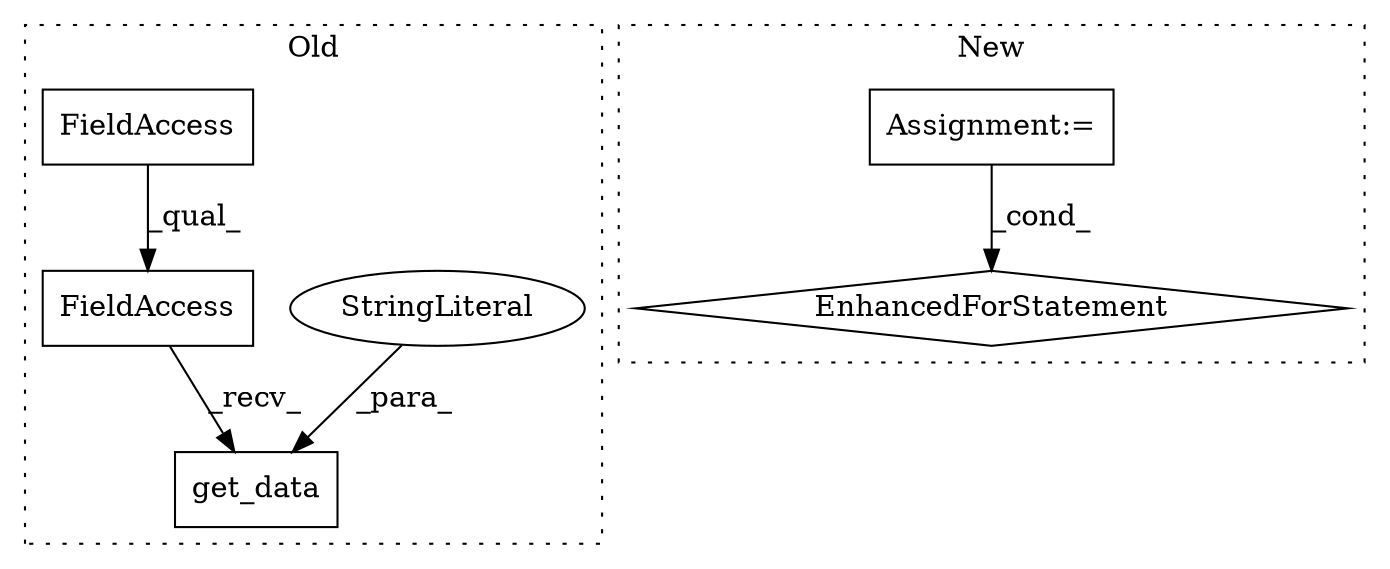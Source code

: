 digraph G {
subgraph cluster0 {
1 [label="get_data" a="32" s="3330,3358" l="9,1" shape="box"];
4 [label="FieldAccess" a="22" s="3308" l="21" shape="box"];
5 [label="StringLiteral" a="45" s="3339" l="19" shape="ellipse"];
6 [label="FieldAccess" a="22" s="3308" l="12" shape="box"];
label = "Old";
style="dotted";
}
subgraph cluster1 {
2 [label="EnhancedForStatement" a="70" s="3144,3233" l="57,2" shape="diamond"];
3 [label="Assignment:=" a="7" s="2782" l="1" shape="box"];
label = "New";
style="dotted";
}
3 -> 2 [label="_cond_"];
4 -> 1 [label="_recv_"];
5 -> 1 [label="_para_"];
6 -> 4 [label="_qual_"];
}